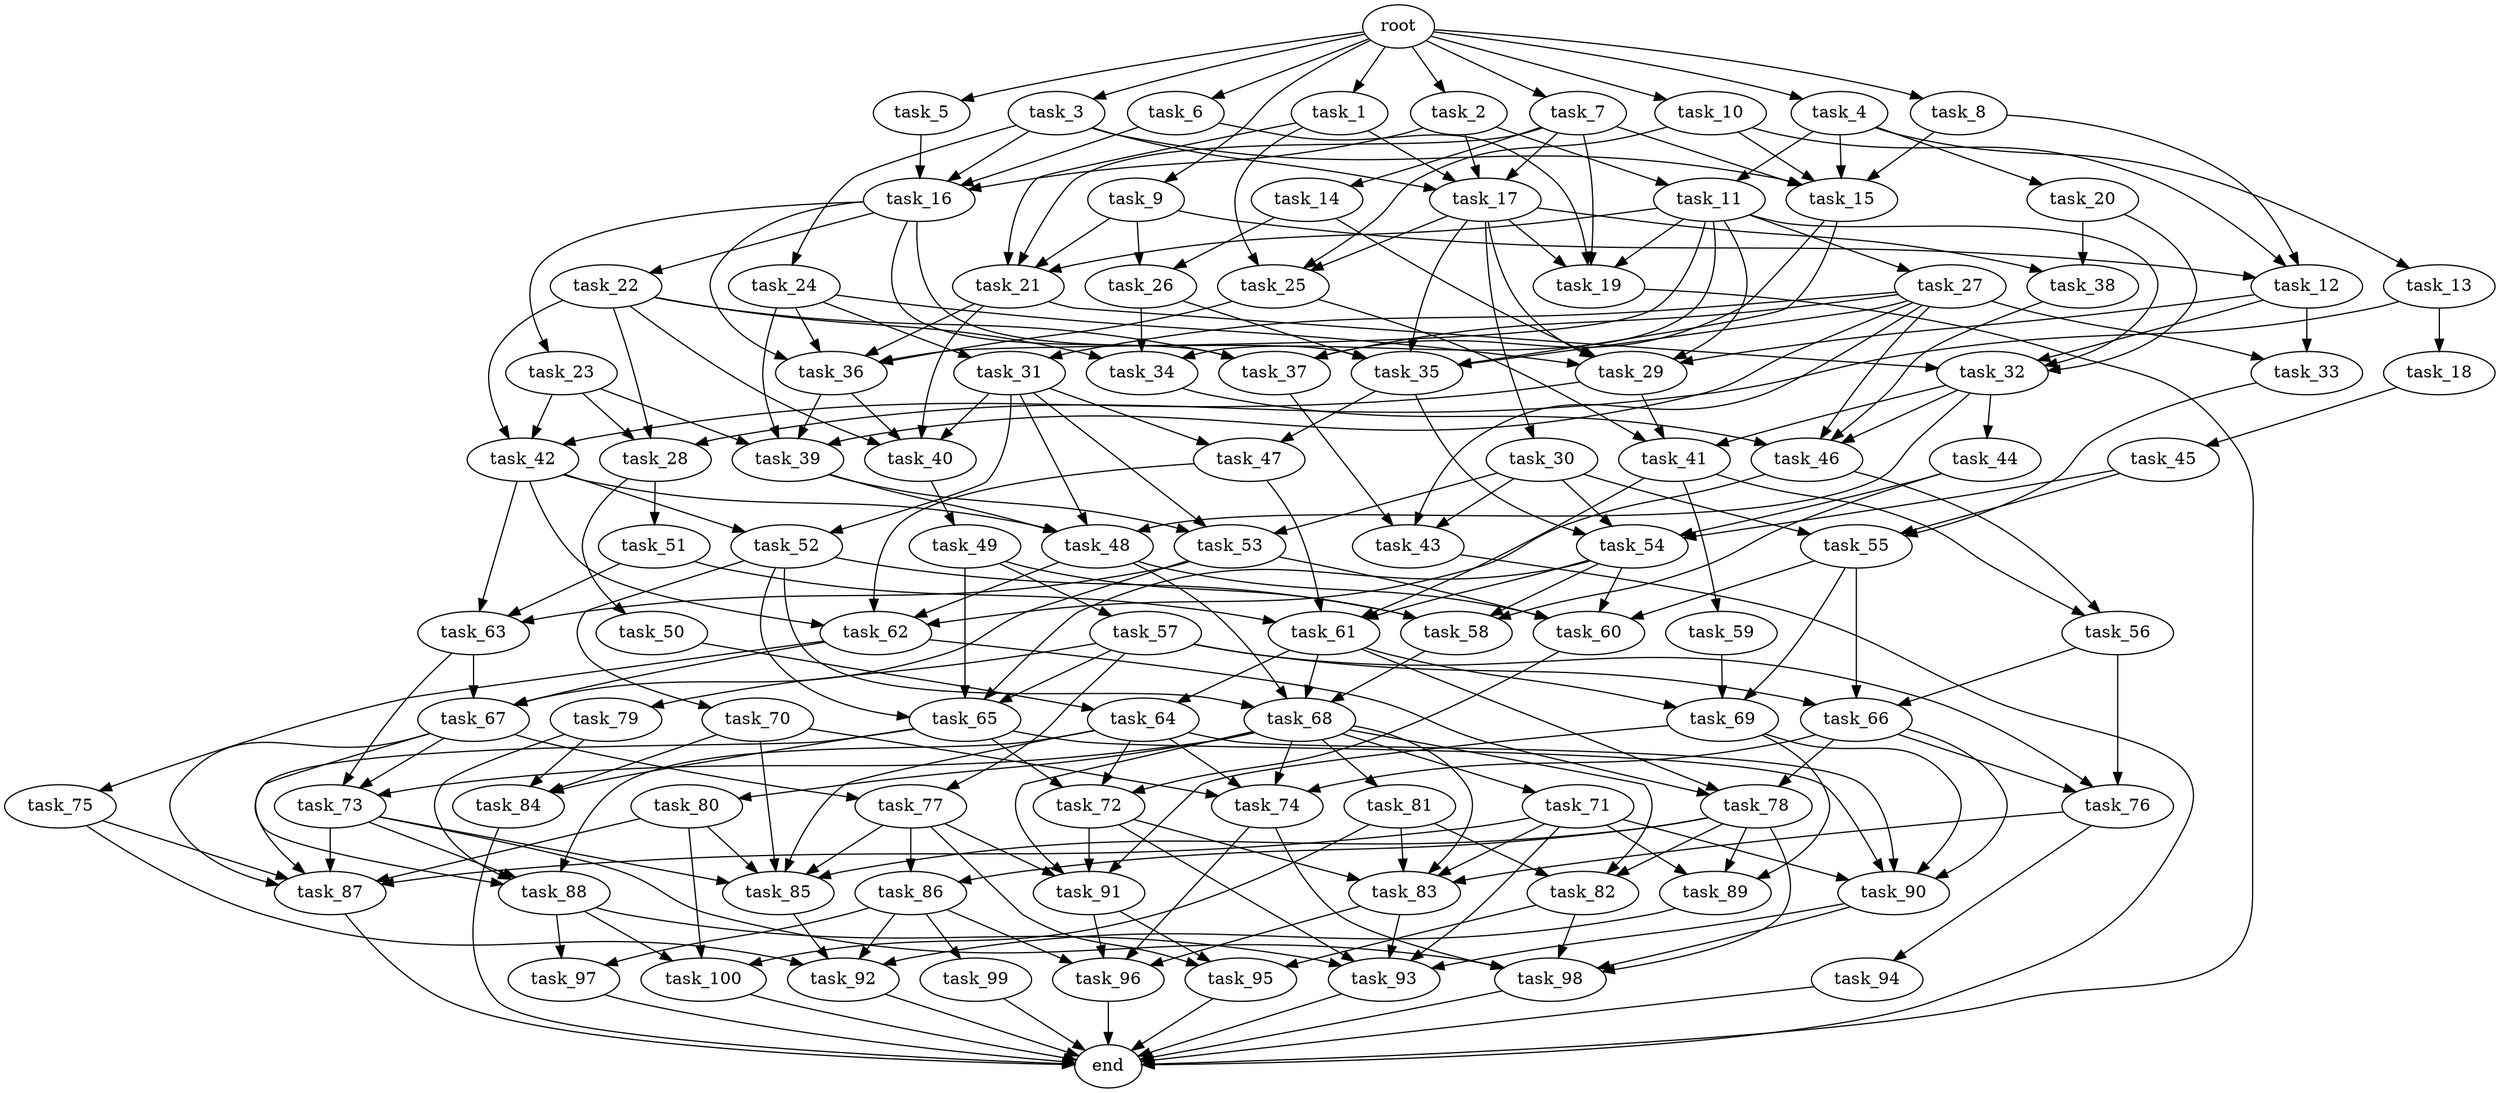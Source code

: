 digraph G {
  task_68 [size="6.364754e+11"];
  task_92 [size="6.738296e+10"];
  task_59 [size="9.810206e+11"];
  task_35 [size="6.264916e+11"];
  task_28 [size="9.172790e+10"];
  task_44 [size="5.476191e+11"];
  task_36 [size="9.637281e+11"];
  task_24 [size="1.980584e+11"];
  task_55 [size="1.172688e+11"];
  task_47 [size="7.966136e+10"];
  task_94 [size="9.428911e+11"];
  task_88 [size="2.785084e+11"];
  task_22 [size="3.886164e+11"];
  task_38 [size="4.437869e+11"];
  task_2 [size="5.965109e+11"];
  task_65 [size="3.333318e+11"];
  task_63 [size="7.988116e+11"];
  task_53 [size="8.686351e+11"];
  task_26 [size="9.305265e+11"];
  root [size="0.000000e+00"];
  task_85 [size="8.362055e+11"];
  task_66 [size="8.974958e+11"];
  task_9 [size="2.057464e+11"];
  task_41 [size="5.164147e+11"];
  task_4 [size="7.623776e+10"];
  task_19 [size="6.277024e+11"];
  task_50 [size="8.802328e+11"];
  task_48 [size="2.802370e+11"];
  task_31 [size="1.955083e+10"];
  task_77 [size="7.196926e+11"];
  task_74 [size="8.384913e+11"];
  task_46 [size="7.751787e+11"];
  task_37 [size="8.254425e+11"];
  task_73 [size="9.890558e+11"];
  task_49 [size="5.787531e+11"];
  task_79 [size="7.653989e+11"];
  task_71 [size="6.034667e+11"];
  task_23 [size="6.962148e+10"];
  task_42 [size="2.834977e+11"];
  task_25 [size="9.283138e+11"];
  task_96 [size="8.550960e+11"];
  task_18 [size="7.759912e+11"];
  task_1 [size="1.328628e+11"];
  task_89 [size="1.706403e+11"];
  task_10 [size="5.801824e+11"];
  task_6 [size="9.138632e+11"];
  task_67 [size="4.338432e+11"];
  task_58 [size="9.790076e+11"];
  task_98 [size="8.331632e+11"];
  task_83 [size="4.212313e+11"];
  task_30 [size="4.382634e+10"];
  task_99 [size="8.220601e+11"];
  task_76 [size="5.253185e+11"];
  task_29 [size="6.494453e+11"];
  task_62 [size="6.424722e+11"];
  task_81 [size="9.580015e+11"];
  task_14 [size="3.351976e+11"];
  task_45 [size="3.826418e+11"];
  task_12 [size="8.866016e+10"];
  task_75 [size="4.856473e+11"];
  task_13 [size="4.387648e+11"];
  task_52 [size="9.357259e+10"];
  task_15 [size="5.620665e+11"];
  task_84 [size="9.057656e+11"];
  task_97 [size="6.948952e+11"];
  task_93 [size="8.582615e+11"];
  task_16 [size="2.354690e+11"];
  task_43 [size="4.953304e+11"];
  task_17 [size="9.785509e+11"];
  task_60 [size="7.638572e+10"];
  task_91 [size="7.854965e+11"];
  task_27 [size="8.907724e+11"];
  end [size="0.000000e+00"];
  task_34 [size="4.714784e+11"];
  task_57 [size="6.978052e+11"];
  task_3 [size="1.151487e+10"];
  task_39 [size="5.699667e+11"];
  task_56 [size="2.324127e+11"];
  task_21 [size="9.188817e+10"];
  task_90 [size="3.448102e+11"];
  task_32 [size="5.777004e+11"];
  task_20 [size="6.586287e+11"];
  task_64 [size="1.194631e+10"];
  task_7 [size="3.891401e+11"];
  task_8 [size="1.472235e+11"];
  task_51 [size="5.456672e+11"];
  task_86 [size="2.020174e+11"];
  task_72 [size="2.364913e+11"];
  task_40 [size="6.474962e+10"];
  task_80 [size="1.372883e+11"];
  task_82 [size="1.342654e+11"];
  task_5 [size="2.179065e+11"];
  task_78 [size="7.998871e+11"];
  task_95 [size="8.776065e+11"];
  task_87 [size="2.150456e+11"];
  task_61 [size="6.268860e+11"];
  task_70 [size="8.387697e+11"];
  task_54 [size="9.701683e+11"];
  task_11 [size="2.228084e+11"];
  task_100 [size="7.296461e+11"];
  task_69 [size="2.724431e+10"];
  task_33 [size="4.103821e+11"];

  task_68 -> task_74 [size="2.096228e+08"];
  task_68 -> task_73 [size="3.296853e+08"];
  task_68 -> task_80 [size="1.372883e+08"];
  task_68 -> task_91 [size="1.963741e+08"];
  task_68 -> task_71 [size="6.034667e+08"];
  task_68 -> task_82 [size="4.475512e+07"];
  task_68 -> task_83 [size="8.424627e+07"];
  task_68 -> task_81 [size="9.580015e+08"];
  task_92 -> end [size="1.000000e-12"];
  task_59 -> task_69 [size="9.081437e+06"];
  task_35 -> task_54 [size="2.425421e+08"];
  task_35 -> task_47 [size="3.983068e+07"];
  task_28 -> task_51 [size="5.456672e+08"];
  task_28 -> task_50 [size="8.802328e+08"];
  task_44 -> task_54 [size="2.425421e+08"];
  task_44 -> task_58 [size="2.447519e+08"];
  task_36 -> task_39 [size="1.424917e+08"];
  task_36 -> task_40 [size="1.618740e+07"];
  task_24 -> task_39 [size="1.424917e+08"];
  task_24 -> task_36 [size="1.927456e+08"];
  task_24 -> task_31 [size="9.775414e+06"];
  task_24 -> task_29 [size="1.298891e+08"];
  task_55 -> task_66 [size="2.991653e+08"];
  task_55 -> task_60 [size="1.909643e+07"];
  task_55 -> task_69 [size="9.081437e+06"];
  task_47 -> task_62 [size="1.606180e+08"];
  task_47 -> task_61 [size="1.567215e+08"];
  task_94 -> end [size="1.000000e-12"];
  task_88 -> task_97 [size="3.474476e+08"];
  task_88 -> task_100 [size="2.432154e+08"];
  task_88 -> task_93 [size="1.716523e+08"];
  task_22 -> task_28 [size="3.057597e+07"];
  task_22 -> task_37 [size="2.063606e+08"];
  task_22 -> task_34 [size="1.571595e+08"];
  task_22 -> task_40 [size="1.618740e+07"];
  task_22 -> task_42 [size="9.449924e+07"];
  task_38 -> task_46 [size="1.937947e+08"];
  task_2 -> task_17 [size="2.446377e+08"];
  task_2 -> task_11 [size="1.114042e+08"];
  task_2 -> task_16 [size="5.886725e+07"];
  task_65 -> task_87 [size="3.584094e+07"];
  task_65 -> task_72 [size="7.883043e+07"];
  task_65 -> task_84 [size="3.019219e+08"];
  task_65 -> task_90 [size="6.896205e+07"];
  task_63 -> task_73 [size="3.296853e+08"];
  task_63 -> task_67 [size="1.446144e+08"];
  task_53 -> task_63 [size="2.662705e+08"];
  task_53 -> task_60 [size="1.909643e+07"];
  task_53 -> task_67 [size="1.446144e+08"];
  task_26 -> task_34 [size="1.571595e+08"];
  task_26 -> task_35 [size="1.252983e+08"];
  root -> task_3 [size="1.000000e-12"];
  root -> task_8 [size="1.000000e-12"];
  root -> task_9 [size="1.000000e-12"];
  root -> task_2 [size="1.000000e-12"];
  root -> task_1 [size="1.000000e-12"];
  root -> task_4 [size="1.000000e-12"];
  root -> task_10 [size="1.000000e-12"];
  root -> task_6 [size="1.000000e-12"];
  root -> task_5 [size="1.000000e-12"];
  root -> task_7 [size="1.000000e-12"];
  task_85 -> task_92 [size="1.684574e+07"];
  task_66 -> task_78 [size="2.666290e+08"];
  task_66 -> task_74 [size="2.096228e+08"];
  task_66 -> task_76 [size="1.751062e+08"];
  task_66 -> task_90 [size="6.896205e+07"];
  task_9 -> task_12 [size="2.955339e+07"];
  task_9 -> task_21 [size="2.297204e+07"];
  task_9 -> task_26 [size="4.652632e+08"];
  task_41 -> task_59 [size="9.810206e+08"];
  task_41 -> task_56 [size="1.162064e+08"];
  task_41 -> task_61 [size="1.567215e+08"];
  task_4 -> task_15 [size="1.124133e+08"];
  task_4 -> task_13 [size="4.387648e+08"];
  task_4 -> task_11 [size="1.114042e+08"];
  task_4 -> task_20 [size="6.586287e+08"];
  task_19 -> end [size="1.000000e-12"];
  task_50 -> task_64 [size="5.973156e+06"];
  task_48 -> task_62 [size="1.606180e+08"];
  task_48 -> task_68 [size="1.591188e+08"];
  task_48 -> task_60 [size="1.909643e+07"];
  task_31 -> task_40 [size="1.618740e+07"];
  task_31 -> task_52 [size="4.678630e+07"];
  task_31 -> task_48 [size="7.005926e+07"];
  task_31 -> task_47 [size="3.983068e+07"];
  task_31 -> task_53 [size="2.895450e+08"];
  task_77 -> task_91 [size="1.963741e+08"];
  task_77 -> task_86 [size="1.010087e+08"];
  task_77 -> task_85 [size="1.393676e+08"];
  task_77 -> task_95 [size="2.925355e+08"];
  task_74 -> task_96 [size="2.137740e+08"];
  task_74 -> task_98 [size="1.666326e+08"];
  task_46 -> task_56 [size="1.162064e+08"];
  task_46 -> task_62 [size="1.606180e+08"];
  task_37 -> task_43 [size="1.651101e+08"];
  task_73 -> task_85 [size="1.393676e+08"];
  task_73 -> task_88 [size="6.962710e+07"];
  task_73 -> task_87 [size="3.584094e+07"];
  task_73 -> task_98 [size="1.666326e+08"];
  task_49 -> task_65 [size="8.333296e+07"];
  task_49 -> task_57 [size="6.978052e+08"];
  task_49 -> task_58 [size="2.447519e+08"];
  task_79 -> task_88 [size="6.962710e+07"];
  task_79 -> task_84 [size="3.019219e+08"];
  task_71 -> task_89 [size="5.688009e+07"];
  task_71 -> task_83 [size="8.424627e+07"];
  task_71 -> task_87 [size="3.584094e+07"];
  task_71 -> task_90 [size="6.896205e+07"];
  task_71 -> task_93 [size="1.716523e+08"];
  task_23 -> task_39 [size="1.424917e+08"];
  task_23 -> task_28 [size="3.057597e+07"];
  task_23 -> task_42 [size="9.449924e+07"];
  task_42 -> task_52 [size="4.678630e+07"];
  task_42 -> task_62 [size="1.606180e+08"];
  task_42 -> task_48 [size="7.005926e+07"];
  task_42 -> task_63 [size="2.662705e+08"];
  task_25 -> task_36 [size="1.927456e+08"];
  task_25 -> task_41 [size="1.721382e+08"];
  task_96 -> end [size="1.000000e-12"];
  task_18 -> task_45 [size="3.826418e+08"];
  task_1 -> task_17 [size="2.446377e+08"];
  task_1 -> task_25 [size="3.094379e+08"];
  task_1 -> task_21 [size="2.297204e+07"];
  task_89 -> task_92 [size="1.684574e+07"];
  task_10 -> task_25 [size="3.094379e+08"];
  task_10 -> task_12 [size="2.955339e+07"];
  task_10 -> task_15 [size="1.124133e+08"];
  task_6 -> task_16 [size="5.886725e+07"];
  task_6 -> task_19 [size="1.569256e+08"];
  task_67 -> task_77 [size="3.598463e+08"];
  task_67 -> task_88 [size="6.962710e+07"];
  task_67 -> task_87 [size="3.584094e+07"];
  task_67 -> task_73 [size="3.296853e+08"];
  task_58 -> task_68 [size="1.591188e+08"];
  task_98 -> end [size="1.000000e-12"];
  task_83 -> task_96 [size="2.137740e+08"];
  task_83 -> task_93 [size="1.716523e+08"];
  task_30 -> task_54 [size="2.425421e+08"];
  task_30 -> task_55 [size="3.908960e+07"];
  task_30 -> task_53 [size="2.895450e+08"];
  task_30 -> task_43 [size="1.651101e+08"];
  task_99 -> end [size="1.000000e-12"];
  task_76 -> task_83 [size="8.424627e+07"];
  task_76 -> task_94 [size="9.428911e+08"];
  task_29 -> task_41 [size="1.721382e+08"];
  task_29 -> task_42 [size="9.449924e+07"];
  task_62 -> task_78 [size="2.666290e+08"];
  task_62 -> task_75 [size="4.856473e+08"];
  task_62 -> task_67 [size="1.446144e+08"];
  task_81 -> task_82 [size="4.475512e+07"];
  task_81 -> task_83 [size="8.424627e+07"];
  task_81 -> task_100 [size="2.432154e+08"];
  task_14 -> task_26 [size="4.652632e+08"];
  task_14 -> task_29 [size="1.298891e+08"];
  task_45 -> task_54 [size="2.425421e+08"];
  task_45 -> task_55 [size="3.908960e+07"];
  task_12 -> task_32 [size="1.444251e+08"];
  task_12 -> task_29 [size="1.298891e+08"];
  task_12 -> task_33 [size="2.051911e+08"];
  task_75 -> task_87 [size="3.584094e+07"];
  task_75 -> task_92 [size="1.684574e+07"];
  task_13 -> task_28 [size="3.057597e+07"];
  task_13 -> task_18 [size="7.759912e+08"];
  task_52 -> task_70 [size="8.387697e+08"];
  task_52 -> task_68 [size="1.591188e+08"];
  task_52 -> task_65 [size="8.333296e+07"];
  task_52 -> task_58 [size="2.447519e+08"];
  task_15 -> task_37 [size="2.063606e+08"];
  task_15 -> task_35 [size="1.252983e+08"];
  task_84 -> end [size="1.000000e-12"];
  task_97 -> end [size="1.000000e-12"];
  task_93 -> end [size="1.000000e-12"];
  task_16 -> task_23 [size="6.962148e+07"];
  task_16 -> task_22 [size="3.886164e+08"];
  task_16 -> task_37 [size="2.063606e+08"];
  task_16 -> task_36 [size="1.927456e+08"];
  task_16 -> task_35 [size="1.252983e+08"];
  task_43 -> end [size="1.000000e-12"];
  task_17 -> task_25 [size="3.094379e+08"];
  task_17 -> task_35 [size="1.252983e+08"];
  task_17 -> task_38 [size="2.218935e+08"];
  task_17 -> task_30 [size="4.382634e+07"];
  task_17 -> task_19 [size="1.569256e+08"];
  task_17 -> task_29 [size="1.298891e+08"];
  task_60 -> task_72 [size="7.883043e+07"];
  task_91 -> task_95 [size="2.925355e+08"];
  task_91 -> task_96 [size="2.137740e+08"];
  task_27 -> task_39 [size="1.424917e+08"];
  task_27 -> task_37 [size="2.063606e+08"];
  task_27 -> task_31 [size="9.775414e+06"];
  task_27 -> task_35 [size="1.252983e+08"];
  task_27 -> task_33 [size="2.051911e+08"];
  task_27 -> task_46 [size="1.937947e+08"];
  task_27 -> task_43 [size="1.651101e+08"];
  task_34 -> task_46 [size="1.937947e+08"];
  task_57 -> task_77 [size="3.598463e+08"];
  task_57 -> task_79 [size="7.653989e+08"];
  task_57 -> task_66 [size="2.991653e+08"];
  task_57 -> task_65 [size="8.333296e+07"];
  task_57 -> task_76 [size="1.751062e+08"];
  task_3 -> task_17 [size="2.446377e+08"];
  task_3 -> task_15 [size="1.124133e+08"];
  task_3 -> task_16 [size="5.886725e+07"];
  task_3 -> task_24 [size="1.980584e+08"];
  task_39 -> task_48 [size="7.005926e+07"];
  task_39 -> task_53 [size="2.895450e+08"];
  task_56 -> task_66 [size="2.991653e+08"];
  task_56 -> task_76 [size="1.751062e+08"];
  task_21 -> task_32 [size="1.444251e+08"];
  task_21 -> task_36 [size="1.927456e+08"];
  task_21 -> task_40 [size="1.618740e+07"];
  task_90 -> task_93 [size="1.716523e+08"];
  task_90 -> task_98 [size="1.666326e+08"];
  task_32 -> task_44 [size="5.476191e+08"];
  task_32 -> task_48 [size="7.005926e+07"];
  task_32 -> task_41 [size="1.721382e+08"];
  task_32 -> task_46 [size="1.937947e+08"];
  task_20 -> task_32 [size="1.444251e+08"];
  task_20 -> task_38 [size="2.218935e+08"];
  task_64 -> task_85 [size="1.393676e+08"];
  task_64 -> task_88 [size="6.962710e+07"];
  task_64 -> task_72 [size="7.883043e+07"];
  task_64 -> task_74 [size="2.096228e+08"];
  task_64 -> task_90 [size="6.896205e+07"];
  task_7 -> task_17 [size="2.446377e+08"];
  task_7 -> task_15 [size="1.124133e+08"];
  task_7 -> task_21 [size="2.297204e+07"];
  task_7 -> task_19 [size="1.569256e+08"];
  task_7 -> task_14 [size="3.351976e+08"];
  task_8 -> task_12 [size="2.955339e+07"];
  task_8 -> task_15 [size="1.124133e+08"];
  task_51 -> task_63 [size="2.662705e+08"];
  task_51 -> task_61 [size="1.567215e+08"];
  task_86 -> task_96 [size="2.137740e+08"];
  task_86 -> task_97 [size="3.474476e+08"];
  task_86 -> task_99 [size="8.220601e+08"];
  task_86 -> task_92 [size="1.684574e+07"];
  task_72 -> task_91 [size="1.963741e+08"];
  task_72 -> task_83 [size="8.424627e+07"];
  task_72 -> task_93 [size="1.716523e+08"];
  task_40 -> task_49 [size="5.787531e+08"];
  task_80 -> task_87 [size="3.584094e+07"];
  task_80 -> task_100 [size="2.432154e+08"];
  task_80 -> task_85 [size="1.393676e+08"];
  task_82 -> task_95 [size="2.925355e+08"];
  task_82 -> task_98 [size="1.666326e+08"];
  task_5 -> task_16 [size="5.886725e+07"];
  task_78 -> task_89 [size="5.688009e+07"];
  task_78 -> task_82 [size="4.475512e+07"];
  task_78 -> task_85 [size="1.393676e+08"];
  task_78 -> task_86 [size="1.010087e+08"];
  task_78 -> task_98 [size="1.666326e+08"];
  task_95 -> end [size="1.000000e-12"];
  task_87 -> end [size="1.000000e-12"];
  task_61 -> task_78 [size="2.666290e+08"];
  task_61 -> task_68 [size="1.591188e+08"];
  task_61 -> task_64 [size="5.973156e+06"];
  task_61 -> task_69 [size="9.081437e+06"];
  task_70 -> task_84 [size="3.019219e+08"];
  task_70 -> task_74 [size="2.096228e+08"];
  task_70 -> task_85 [size="1.393676e+08"];
  task_54 -> task_65 [size="8.333296e+07"];
  task_54 -> task_61 [size="1.567215e+08"];
  task_54 -> task_60 [size="1.909643e+07"];
  task_54 -> task_58 [size="2.447519e+08"];
  task_11 -> task_21 [size="2.297204e+07"];
  task_11 -> task_36 [size="1.927456e+08"];
  task_11 -> task_32 [size="1.444251e+08"];
  task_11 -> task_29 [size="1.298891e+08"];
  task_11 -> task_27 [size="8.907724e+08"];
  task_11 -> task_19 [size="1.569256e+08"];
  task_11 -> task_34 [size="1.571595e+08"];
  task_100 -> end [size="1.000000e-12"];
  task_69 -> task_89 [size="5.688009e+07"];
  task_69 -> task_90 [size="6.896205e+07"];
  task_69 -> task_91 [size="1.963741e+08"];
  task_33 -> task_55 [size="3.908960e+07"];
}
